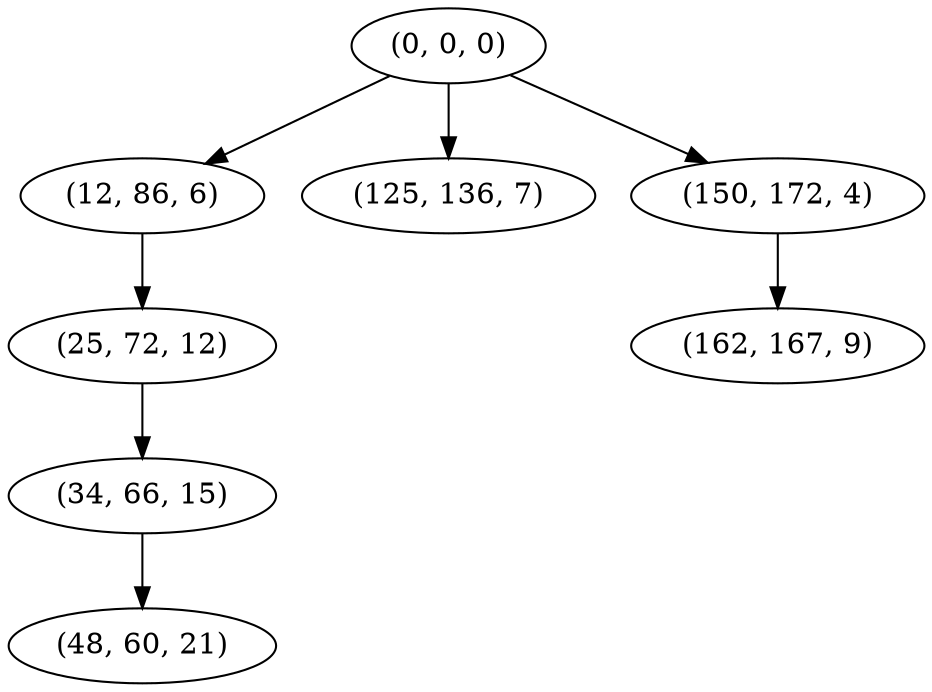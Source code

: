 digraph tree {
    "(0, 0, 0)";
    "(12, 86, 6)";
    "(25, 72, 12)";
    "(34, 66, 15)";
    "(48, 60, 21)";
    "(125, 136, 7)";
    "(150, 172, 4)";
    "(162, 167, 9)";
    "(0, 0, 0)" -> "(12, 86, 6)";
    "(0, 0, 0)" -> "(125, 136, 7)";
    "(0, 0, 0)" -> "(150, 172, 4)";
    "(12, 86, 6)" -> "(25, 72, 12)";
    "(25, 72, 12)" -> "(34, 66, 15)";
    "(34, 66, 15)" -> "(48, 60, 21)";
    "(150, 172, 4)" -> "(162, 167, 9)";
}
